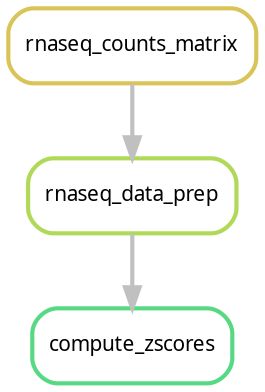 digraph snakemake_dag {
    graph[bgcolor=white, margin=0];
    node[shape=box, style=rounded, fontname=sans,                 fontsize=10, penwidth=2];
    edge[penwidth=2, color=grey];
	0[label = "compute_zscores", color = "0.39 0.6 0.85", style="rounded"];
	1[label = "rnaseq_data_prep", color = "0.22 0.6 0.85", style="rounded"];
	2[label = "rnaseq_counts_matrix", color = "0.14 0.6 0.85", style="rounded"];
	1 -> 0
	2 -> 1
}            
